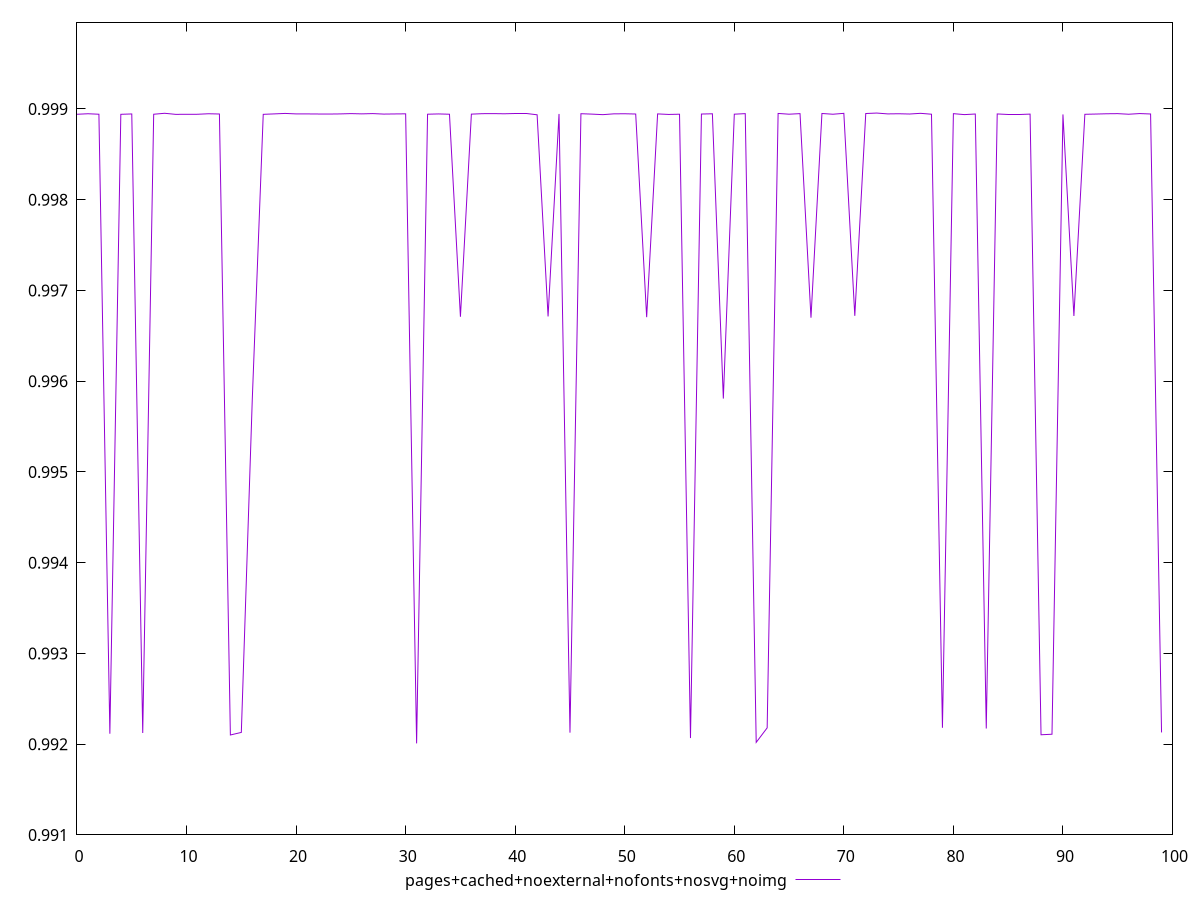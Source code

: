 $_pagesCachedNoexternalNofontsNosvgNoimg <<EOF
0.9989413725420327
0.9989470574079838
0.9989417760759898
0.9921160549153114
0.9989409707234651
0.9989448246540513
0.9921239080748998
0.9989415878358446
0.9989522308538752
0.998940428519048
0.9989410339591974
0.9989413945310199
0.9989470222781045
0.9989443063578808
0.9921019331019408
0.9921303254631034
0.9958004601215189
0.9989405953737631
0.9989454907490778
0.9989506323126471
0.9989454030512374
0.9989453098661748
0.9989443305859326
0.9989437718612857
0.9989452536780228
0.998948609983232
0.9989457296060738
0.9989488337197014
0.99894338171746
0.9989449434599798
0.9989462345862222
0.9920095198111976
0.9989419954282074
0.998945153630041
0.9989417481392883
0.9967100723138529
0.9989428889635703
0.9989479139347499
0.9989486783383563
0.9989467786254627
0.9989465618570352
0.9989465833072205
0.9989356831123701
0.996713982441433
0.9989451271321005
0.9921276514110455
0.9989474966839429
0.998943060097632
0.998937095936909
0.998946025950475
0.9989469396965489
0.9989441294345097
0.9967059178987586
0.9989453336198275
0.9989395150463762
0.9989419354418045
0.992068008307793
0.9989439570610148
0.9989466841642551
0.9958088492251234
0.9989423832165054
0.9989483027989497
0.9920206085699821
0.9921804658893956
0.9989505021644592
0.9989421080674075
0.9989483939587122
0.9966998828041045
0.9989499887324294
0.9989417994324717
0.9989515484614473
0.9967201556000386
0.9989496331320078
0.9989547655932997
0.9989453866072717
0.9989471144351014
0.9989441545800393
0.9989516898777785
0.998941959253512
0.9921812269781307
0.9989480420486911
0.9989376610328052
0.9989441340064582
0.9921732300096293
0.9989448666942409
0.9989414820254078
0.9989415154642116
0.9989431667025337
0.9921042470470978
0.9921103115642149
0.9989394301802852
0.9967190412134055
0.9989411095633509
0.9989438331399927
0.998946973459772
0.9989482175591085
0.998941797600605
0.9989491230194187
0.9989445157107897
0.9921300467379983
EOF
set key outside below
set terminal pngcairo
set output "report_00006_2020-11-02T20-21-41.718Z/interactive/pages+cached+noexternal+nofonts+nosvg+noimg//score.png"
set yrange [0.9910095198111976:0.9999547655932997]
plot $_pagesCachedNoexternalNofontsNosvgNoimg title "pages+cached+noexternal+nofonts+nosvg+noimg" with line ,